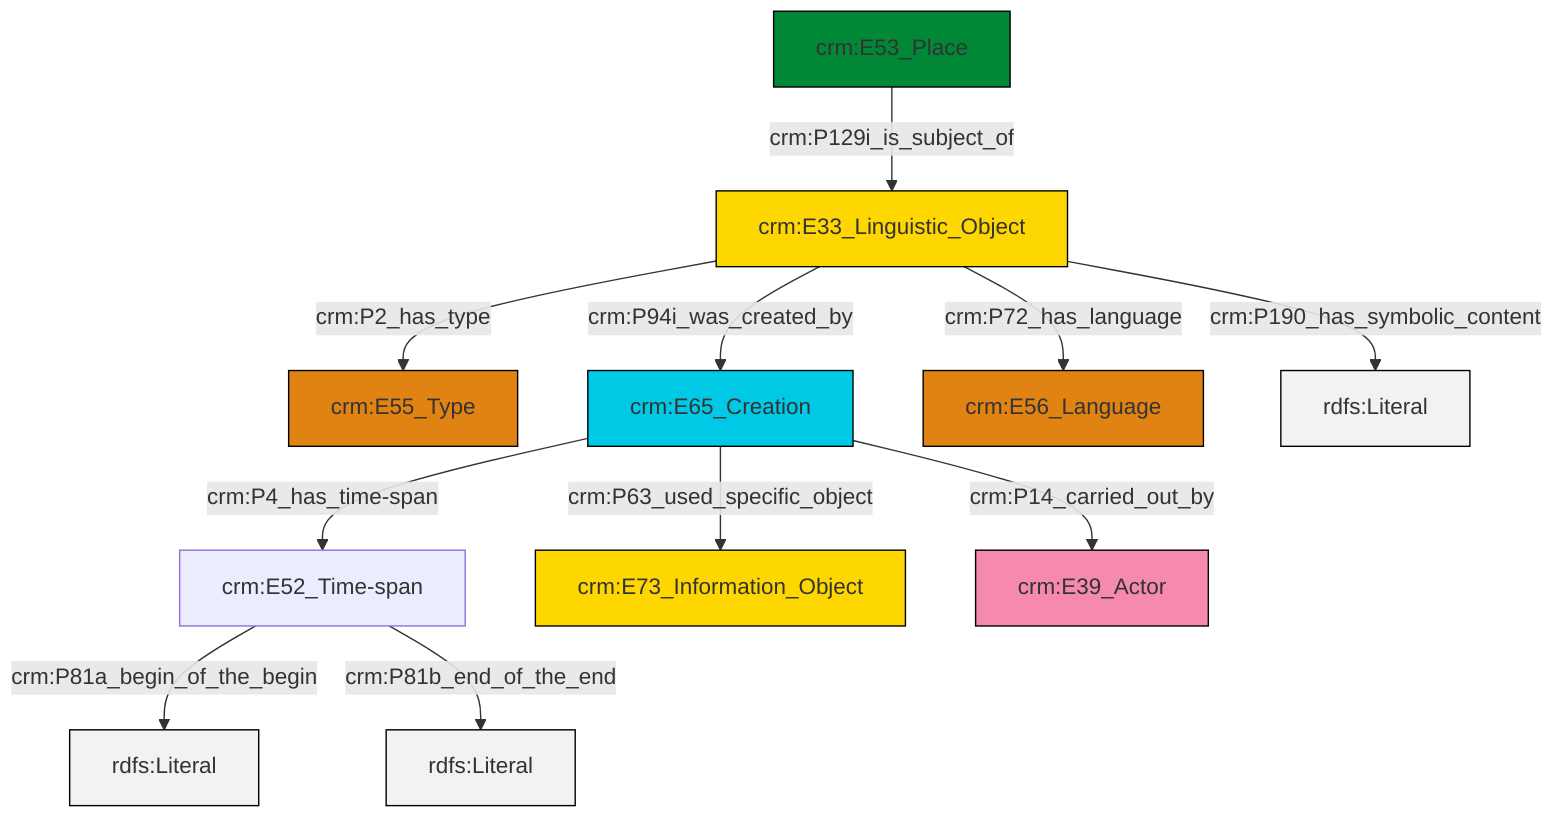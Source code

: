 graph TD
classDef Literal fill:#f2f2f2,stroke:#000000;
classDef CRM_Entity fill:#FFFFFF,stroke:#000000;
classDef Temporal_Entity fill:#00C9E6, stroke:#000000;
classDef Type fill:#E18312, stroke:#000000;
classDef Time-Span fill:#2C9C91, stroke:#000000;
classDef Appellation fill:#FFEB7F, stroke:#000000;
classDef Place fill:#008836, stroke:#000000;
classDef Persistent_Item fill:#B266B2, stroke:#000000;
classDef Conceptual_Object fill:#FFD700, stroke:#000000;
classDef Physical_Thing fill:#D2B48C, stroke:#000000;
classDef Actor fill:#f58aad, stroke:#000000;
classDef PC_Classes fill:#4ce600, stroke:#000000;
classDef Multi fill:#cccccc,stroke:#000000;

2["crm:E33_Linguistic_Object"]:::Conceptual_Object -->|crm:P2_has_type| 3["crm:E55_Type"]:::Type
6["crm:E65_Creation"]:::Temporal_Entity -->|crm:P63_used_specific_object| 4["crm:E73_Information_Object"]:::Conceptual_Object
7["crm:E53_Place"]:::Place -->|crm:P129i_is_subject_of| 2["crm:E33_Linguistic_Object"]:::Conceptual_Object
0["crm:E52_Time-span"]:::Default -->|crm:P81a_begin_of_the_begin| 8[rdfs:Literal]:::Literal
2["crm:E33_Linguistic_Object"]:::Conceptual_Object -->|crm:P94i_was_created_by| 6["crm:E65_Creation"]:::Temporal_Entity
6["crm:E65_Creation"]:::Temporal_Entity -->|crm:P14_carried_out_by| 13["crm:E39_Actor"]:::Actor
0["crm:E52_Time-span"]:::Default -->|crm:P81b_end_of_the_end| 17[rdfs:Literal]:::Literal
2["crm:E33_Linguistic_Object"]:::Conceptual_Object -->|crm:P190_has_symbolic_content| 18[rdfs:Literal]:::Literal
2["crm:E33_Linguistic_Object"]:::Conceptual_Object -->|crm:P72_has_language| 9["crm:E56_Language"]:::Type
6["crm:E65_Creation"]:::Temporal_Entity -->|crm:P4_has_time-span| 0["crm:E52_Time-span"]:::Default